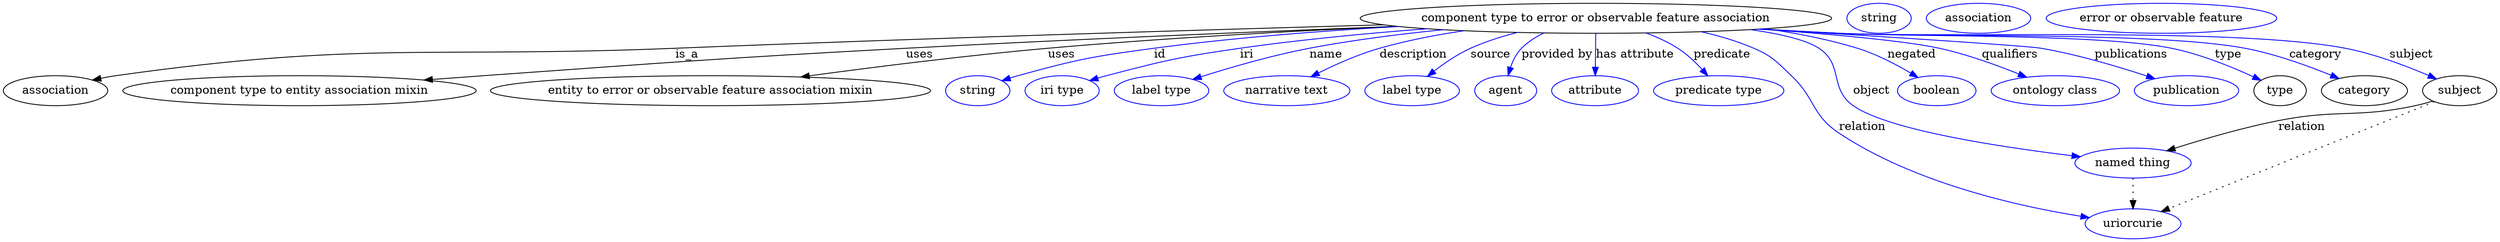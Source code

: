 digraph {
	graph [bb="0,0,2983.6,283"];
	node [label="\N"];
	"component type to error or observable feature association"	[height=0.5,
		label="component type to error or observable feature association",
		pos="1906.4,265",
		width=7.8354];
	association	[height=0.5,
		pos="62.394,178",
		width=1.7332];
	"component type to error or observable feature association" -> association	[label=is_a,
		lp="818.39,221.5",
		pos="e,106.71,190.8 1652.2,257.19 1428.8,250.9 1095,240.77 804.39,229 506.5,216.93 429.59,237.76 134.39,196 128.61,195.18 122.61,194.12 \
116.65,192.92"];
	"component type to entity association mixin"	[height=0.5,
		pos="354.39,178",
		width=5.8675];
	"component type to error or observable feature association" -> "component type to entity association mixin"	[label=uses,
		lp="1096.9,221.5",
		pos="e,503.49,190.76 1668.2,255.34 1503.2,248.99 1278.4,239.65 1080.4,229 855.35,216.9 799.19,212.02 574.39,196 554.69,194.6 534,193.07 \
513.52,191.52"];
	"entity to error or observable feature association mixin"	[height=0.5,
		pos="846.39,178",
		width=7.3119];
	"component type to error or observable feature association" -> "entity to error or observable feature association mixin"	[label=uses,
		lp="1266.9,221.5",
		pos="e,954.63,194.48 1668.5,255.31 1543.8,249.75 1388.7,241.23 1250.4,229 1154,220.48 1045.2,206.77 964.79,195.86"];
	id	[color=blue,
		height=0.5,
		label=string,
		pos="1166.4,178",
		width=1.0652];
	"component type to error or observable feature association" -> id	[color=blue,
		label=id,
		lp="1384.4,221.5",
		pos="e,1195.4,190 1670,255.13 1578.4,249.92 1472.7,241.75 1377.4,229 1304.1,219.2 1285.6,215.72 1214.4,196 1211.3,195.14 1208.1,194.18 \
1204.9,193.16",
		style=solid];
	iri	[color=blue,
		height=0.5,
		label="iri type",
		pos="1267.4,178",
		width=1.2277];
	"component type to error or observable feature association" -> iri	[color=blue,
		label=iri,
		lp="1488.4,221.5",
		pos="e,1300.3,190.16 1704.3,252.44 1633.3,247.05 1553.1,239.45 1480.4,229 1408.5,218.67 1390.6,214.45 1320.4,196 1317,195.11 1313.5,194.14 \
1310.1,193.12",
		style=solid];
	name	[color=blue,
		height=0.5,
		label="label type",
		pos="1386.4,178",
		width=1.5707];
	"component type to error or observable feature association" -> name	[color=blue,
		label=name,
		lp="1583.4,221.5",
		pos="e,1423.9,191.65 1723.5,251.27 1671.5,246.05 1615,238.84 1563.4,229 1518.7,220.47 1468.9,205.93 1433.5,194.72",
		style=solid];
	description	[color=blue,
		height=0.5,
		label="narrative text",
		pos="1536.4,178",
		width=2.0943];
	"component type to error or observable feature association" -> description	[color=blue,
		label=description,
		lp="1687.9,221.5",
		pos="e,1565.2,194.76 1748.4,250.04 1714.7,245.02 1679.6,238.21 1647.4,229 1622.2,221.79 1595.4,209.83 1574.4,199.42",
		style=solid];
	source	[color=blue,
		height=0.5,
		label="label type",
		pos="1686.4,178",
		width=1.5707];
	"component type to error or observable feature association" -> source	[color=blue,
		label=source,
		lp="1780.4,221.5",
		pos="e,1704.8,195.19 1812.1,247.94 1793.2,243.09 1773.8,236.88 1756.4,229 1740.9,222 1725.4,211.35 1712.9,201.67",
		style=solid];
	"provided by"	[color=blue,
		height=0.5,
		label=agent,
		pos="1798.4,178",
		width=1.0291];
	"component type to error or observable feature association" -> "provided by"	[color=blue,
		label="provided by",
		lp="1859.9,221.5",
		pos="e,1801.3,196.21 1844.4,247.44 1834.5,242.71 1825,236.68 1817.4,229 1811.2,222.71 1807,214.18 1804.1,205.94",
		style=solid];
	"has attribute"	[color=blue,
		height=0.5,
		label=attribute,
		pos="1905.4,178",
		width=1.4443];
	"component type to error or observable feature association" -> "has attribute"	[color=blue,
		label="has attribute",
		lp="1953.4,221.5",
		pos="e,1905.6,196.18 1906.2,246.8 1906.1,235.16 1905.9,219.55 1905.7,206.24",
		style=solid];
	predicate	[color=blue,
		height=0.5,
		label="predicate type",
		pos="2053.4,178",
		width=2.1665];
	"component type to error or observable feature association" -> predicate	[color=blue,
		label=predicate,
		lp="2057.4,221.5",
		pos="e,2040.4,195.79 1966.5,247.4 1979.5,242.49 1992.8,236.4 2004.4,229 2015.2,222.11 2025.4,212.44 2033.6,203.44",
		style=solid];
	object	[color=blue,
		height=0.5,
		label="named thing",
		pos="2549.4,91",
		width=1.9318];
	"component type to error or observable feature association" -> object	[color=blue,
		label=object,
		lp="2236.4,178",
		pos="e,2486.3,98.659 2091.7,251.36 2127.2,246.24 2158.1,239.06 2173.4,229 2203.2,209.38 2185.3,180.65 2214.4,160 2255.7,130.7 2390.7,\
110.26 2476.2,99.875",
		style=solid];
	relation	[color=blue,
		height=0.5,
		label=uriorcurie,
		pos="2549.4,18",
		width=1.5887];
	"component type to error or observable feature association" -> relation	[color=blue,
		label=relation,
		lp="2225.4,134.5",
		pos="e,2497,25.456 2032.3,248.88 2053.8,244 2075.6,237.54 2095.4,229 2118.2,219.16 2122.4,213.02 2140.4,196 2169.3,168.7 2164.3,149.1 \
2197.4,127 2287.5,66.797 2412.6,38.968 2486.9,27.036",
		style=solid];
	negated	[color=blue,
		height=0.5,
		label=boolean,
		pos="2314.4,178",
		width=1.2999];
	"component type to error or observable feature association" -> negated	[color=blue,
		label=negated,
		lp="2284.4,221.5",
		pos="e,2292,193.87 2109.4,252.46 2146.5,247.22 2184.5,239.71 2219.4,229 2241.8,222.11 2265.2,209.88 2283.2,199.25",
		style=solid];
	qualifiers	[color=blue,
		height=0.5,
		label="ontology class",
		pos="2455.4,178",
		width=2.1304];
	"component type to error or observable feature association" -> qualifiers	[color=blue,
		label=qualifiers,
		lp="2401.9,221.5",
		pos="e,2421.3,194.22 2103.5,252.1 2188.1,245.99 2276.7,237.94 2317.4,229 2349.9,221.86 2385.1,209.01 2411.8,198.13",
		style=solid];
	publications	[color=blue,
		height=0.5,
		label=publication,
		pos="2612.4,178",
		width=1.7332];
	"component type to error or observable feature association" -> publications	[color=blue,
		label=publications,
		lp="2546.4,221.5",
		pos="e,2574.8,192.42 2103,252.08 2247.9,243.14 2422.5,231.95 2439.4,229 2482.7,221.41 2530.6,207.07 2565,195.69",
		style=solid];
	type	[height=0.5,
		pos="2724.4,178",
		width=0.86659];
	"component type to error or observable feature association" -> type	[color=blue,
		label=type,
		lp="2662.4,221.5",
		pos="e,2701.6,190.45 2103.6,252.13 2135,250.34 2167.1,248.57 2197.4,247 2285.6,242.42 2507.8,246.56 2594.4,229 2629.1,221.96 2666.6,206.64 \
2692.3,194.8",
		style=solid];
	category	[height=0.5,
		pos="2825.4,178",
		width=1.4263];
	"component type to error or observable feature association" -> category	[color=blue,
		label=category,
		lp="2766.9,221.5",
		pos="e,2795.2,192.56 2102,252 2133.9,250.21 2166.6,248.47 2197.4,247 2305.1,241.85 2576.4,249.02 2682.4,229 2718.3,222.21 2757.4,208.04 \
2785.7,196.51",
		style=solid];
	subject	[height=0.5,
		pos="2939.4,178",
		width=1.2277];
	"component type to error or observable feature association" -> subject	[color=blue,
		label=subject,
		lp="2881.4,221.5",
		pos="e,2911.5,192.17 2100.1,251.91 2132.5,250.1 2165.9,248.39 2197.4,247 2331.8,241.08 2670.3,254.38 2802.4,229 2837.3,222.3 2875.1,207.93 \
2902.1,196.31",
		style=solid];
	object -> relation	[pos="e,2549.4,36.029 2549.4,72.813 2549.4,64.789 2549.4,55.047 2549.4,46.069",
		style=dotted];
	association_type	[color=blue,
		height=0.5,
		label=string,
		pos="2244.4,265",
		width=1.0652];
	association_category	[color=blue,
		height=0.5,
		label=association,
		pos="2363.4,265",
		width=1.7332];
	subject -> object	[label=relation,
		lp="2751.4,134.5",
		pos="e,2589.7,105.69 2906.8,165.63 2899.8,163.5 2892.4,161.48 2885.4,160 2814.5,145.05 2794.5,156.05 2723.4,142 2681,133.62 2634,119.83 \
2599.5,108.85"];
	subject -> relation	[pos="e,2582.9,32.593 2909.1,164.73 2840.4,136.89 2672.3,68.811 2592.7,36.532",
		style=dotted];
	"component type to error or observable feature association_subject"	[color=blue,
		height=0.5,
		label="error or observable feature",
		pos="2581.4,265",
		width=3.8274];
}
